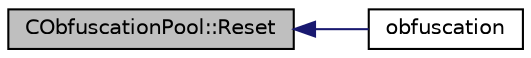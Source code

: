 digraph "CObfuscationPool::Reset"
{
  edge [fontname="Helvetica",fontsize="10",labelfontname="Helvetica",labelfontsize="10"];
  node [fontname="Helvetica",fontsize="10",shape=record];
  rankdir="LR";
  Node441 [label="CObfuscationPool::Reset",height=0.2,width=0.4,color="black", fillcolor="grey75", style="filled", fontcolor="black"];
  Node441 -> Node442 [dir="back",color="midnightblue",fontsize="10",style="solid",fontname="Helvetica"];
  Node442 [label="obfuscation",height=0.2,width=0.4,color="black", fillcolor="white", style="filled",URL="$rpcmasternode_8cpp.html#a6cdbacc257b42445f0c6122a061af2ca"];
}
